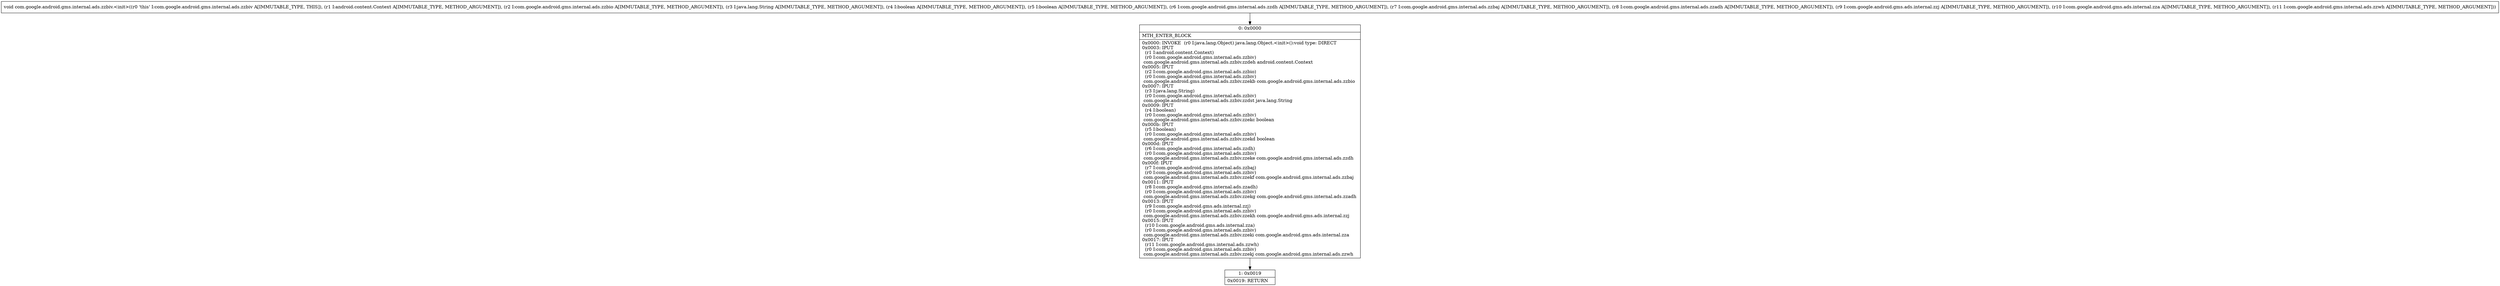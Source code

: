 digraph "CFG forcom.google.android.gms.internal.ads.zzbiv.\<init\>(Landroid\/content\/Context;Lcom\/google\/android\/gms\/internal\/ads\/zzbio;Ljava\/lang\/String;ZZLcom\/google\/android\/gms\/internal\/ads\/zzdh;Lcom\/google\/android\/gms\/internal\/ads\/zzbaj;Lcom\/google\/android\/gms\/internal\/ads\/zzadh;Lcom\/google\/android\/gms\/ads\/internal\/zzj;Lcom\/google\/android\/gms\/ads\/internal\/zza;Lcom\/google\/android\/gms\/internal\/ads\/zzwh;)V" {
Node_0 [shape=record,label="{0\:\ 0x0000|MTH_ENTER_BLOCK\l|0x0000: INVOKE  (r0 I:java.lang.Object) java.lang.Object.\<init\>():void type: DIRECT \l0x0003: IPUT  \l  (r1 I:android.content.Context)\l  (r0 I:com.google.android.gms.internal.ads.zzbiv)\l com.google.android.gms.internal.ads.zzbiv.zzdeh android.content.Context \l0x0005: IPUT  \l  (r2 I:com.google.android.gms.internal.ads.zzbio)\l  (r0 I:com.google.android.gms.internal.ads.zzbiv)\l com.google.android.gms.internal.ads.zzbiv.zzekb com.google.android.gms.internal.ads.zzbio \l0x0007: IPUT  \l  (r3 I:java.lang.String)\l  (r0 I:com.google.android.gms.internal.ads.zzbiv)\l com.google.android.gms.internal.ads.zzbiv.zzdst java.lang.String \l0x0009: IPUT  \l  (r4 I:boolean)\l  (r0 I:com.google.android.gms.internal.ads.zzbiv)\l com.google.android.gms.internal.ads.zzbiv.zzekc boolean \l0x000b: IPUT  \l  (r5 I:boolean)\l  (r0 I:com.google.android.gms.internal.ads.zzbiv)\l com.google.android.gms.internal.ads.zzbiv.zzekd boolean \l0x000d: IPUT  \l  (r6 I:com.google.android.gms.internal.ads.zzdh)\l  (r0 I:com.google.android.gms.internal.ads.zzbiv)\l com.google.android.gms.internal.ads.zzbiv.zzeke com.google.android.gms.internal.ads.zzdh \l0x000f: IPUT  \l  (r7 I:com.google.android.gms.internal.ads.zzbaj)\l  (r0 I:com.google.android.gms.internal.ads.zzbiv)\l com.google.android.gms.internal.ads.zzbiv.zzekf com.google.android.gms.internal.ads.zzbaj \l0x0011: IPUT  \l  (r8 I:com.google.android.gms.internal.ads.zzadh)\l  (r0 I:com.google.android.gms.internal.ads.zzbiv)\l com.google.android.gms.internal.ads.zzbiv.zzekg com.google.android.gms.internal.ads.zzadh \l0x0013: IPUT  \l  (r9 I:com.google.android.gms.ads.internal.zzj)\l  (r0 I:com.google.android.gms.internal.ads.zzbiv)\l com.google.android.gms.internal.ads.zzbiv.zzekh com.google.android.gms.ads.internal.zzj \l0x0015: IPUT  \l  (r10 I:com.google.android.gms.ads.internal.zza)\l  (r0 I:com.google.android.gms.internal.ads.zzbiv)\l com.google.android.gms.internal.ads.zzbiv.zzeki com.google.android.gms.ads.internal.zza \l0x0017: IPUT  \l  (r11 I:com.google.android.gms.internal.ads.zzwh)\l  (r0 I:com.google.android.gms.internal.ads.zzbiv)\l com.google.android.gms.internal.ads.zzbiv.zzekj com.google.android.gms.internal.ads.zzwh \l}"];
Node_1 [shape=record,label="{1\:\ 0x0019|0x0019: RETURN   \l}"];
MethodNode[shape=record,label="{void com.google.android.gms.internal.ads.zzbiv.\<init\>((r0 'this' I:com.google.android.gms.internal.ads.zzbiv A[IMMUTABLE_TYPE, THIS]), (r1 I:android.content.Context A[IMMUTABLE_TYPE, METHOD_ARGUMENT]), (r2 I:com.google.android.gms.internal.ads.zzbio A[IMMUTABLE_TYPE, METHOD_ARGUMENT]), (r3 I:java.lang.String A[IMMUTABLE_TYPE, METHOD_ARGUMENT]), (r4 I:boolean A[IMMUTABLE_TYPE, METHOD_ARGUMENT]), (r5 I:boolean A[IMMUTABLE_TYPE, METHOD_ARGUMENT]), (r6 I:com.google.android.gms.internal.ads.zzdh A[IMMUTABLE_TYPE, METHOD_ARGUMENT]), (r7 I:com.google.android.gms.internal.ads.zzbaj A[IMMUTABLE_TYPE, METHOD_ARGUMENT]), (r8 I:com.google.android.gms.internal.ads.zzadh A[IMMUTABLE_TYPE, METHOD_ARGUMENT]), (r9 I:com.google.android.gms.ads.internal.zzj A[IMMUTABLE_TYPE, METHOD_ARGUMENT]), (r10 I:com.google.android.gms.ads.internal.zza A[IMMUTABLE_TYPE, METHOD_ARGUMENT]), (r11 I:com.google.android.gms.internal.ads.zzwh A[IMMUTABLE_TYPE, METHOD_ARGUMENT])) }"];
MethodNode -> Node_0;
Node_0 -> Node_1;
}

